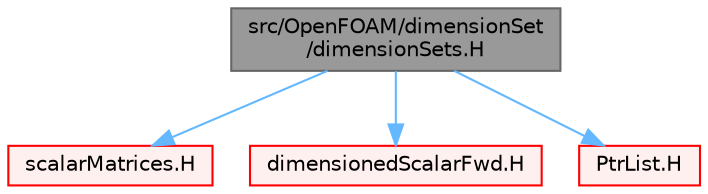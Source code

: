 digraph "src/OpenFOAM/dimensionSet/dimensionSets.H"
{
 // LATEX_PDF_SIZE
  bgcolor="transparent";
  edge [fontname=Helvetica,fontsize=10,labelfontname=Helvetica,labelfontsize=10];
  node [fontname=Helvetica,fontsize=10,shape=box,height=0.2,width=0.4];
  Node1 [id="Node000001",label="src/OpenFOAM/dimensionSet\l/dimensionSets.H",height=0.2,width=0.4,color="gray40", fillcolor="grey60", style="filled", fontcolor="black",tooltip="Useful dimension sets."];
  Node1 -> Node2 [id="edge1_Node000001_Node000002",color="steelblue1",style="solid",tooltip=" "];
  Node2 [id="Node000002",label="scalarMatrices.H",height=0.2,width=0.4,color="red", fillcolor="#FFF0F0", style="filled",URL="$scalarMatrices_8H.html",tooltip=" "];
  Node1 -> Node183 [id="edge2_Node000001_Node000183",color="steelblue1",style="solid",tooltip=" "];
  Node183 [id="Node000183",label="dimensionedScalarFwd.H",height=0.2,width=0.4,color="red", fillcolor="#FFF0F0", style="filled",URL="$dimensionedScalarFwd_8H.html",tooltip=" "];
  Node1 -> Node184 [id="edge3_Node000001_Node000184",color="steelblue1",style="solid",tooltip=" "];
  Node184 [id="Node000184",label="PtrList.H",height=0.2,width=0.4,color="red", fillcolor="#FFF0F0", style="filled",URL="$PtrList_8H.html",tooltip=" "];
}
